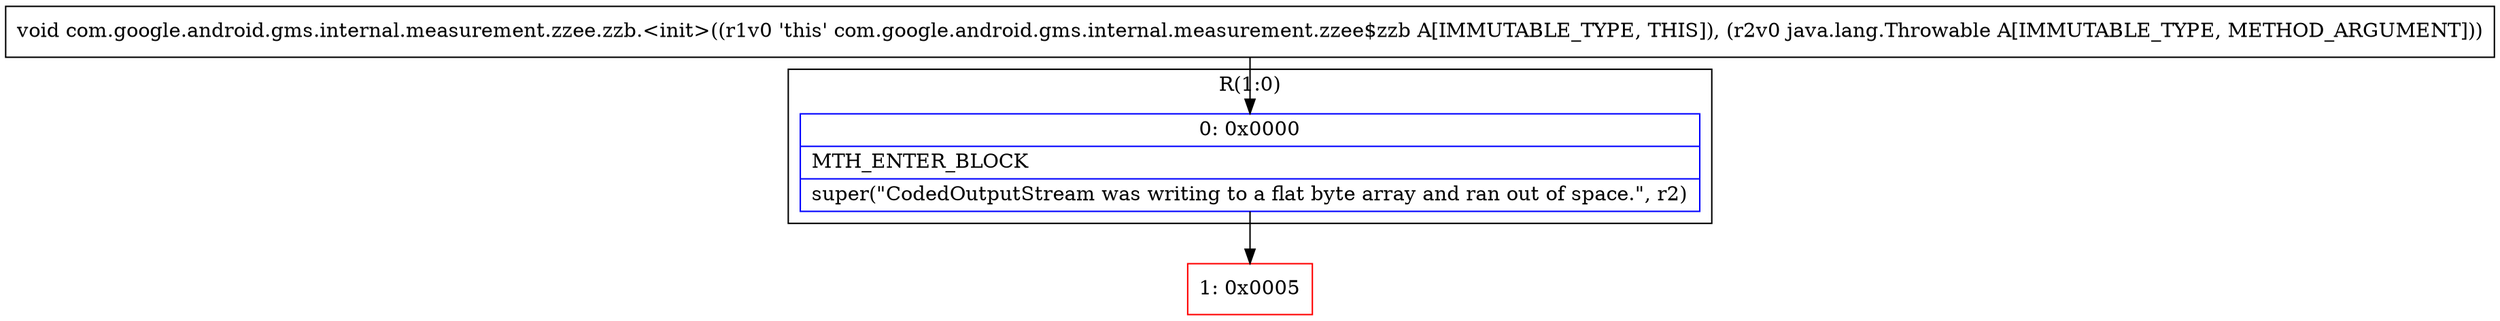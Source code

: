 digraph "CFG forcom.google.android.gms.internal.measurement.zzee.zzb.\<init\>(Ljava\/lang\/Throwable;)V" {
subgraph cluster_Region_1484188906 {
label = "R(1:0)";
node [shape=record,color=blue];
Node_0 [shape=record,label="{0\:\ 0x0000|MTH_ENTER_BLOCK\l|super(\"CodedOutputStream was writing to a flat byte array and ran out of space.\", r2)\l}"];
}
Node_1 [shape=record,color=red,label="{1\:\ 0x0005}"];
MethodNode[shape=record,label="{void com.google.android.gms.internal.measurement.zzee.zzb.\<init\>((r1v0 'this' com.google.android.gms.internal.measurement.zzee$zzb A[IMMUTABLE_TYPE, THIS]), (r2v0 java.lang.Throwable A[IMMUTABLE_TYPE, METHOD_ARGUMENT])) }"];
MethodNode -> Node_0;
Node_0 -> Node_1;
}

